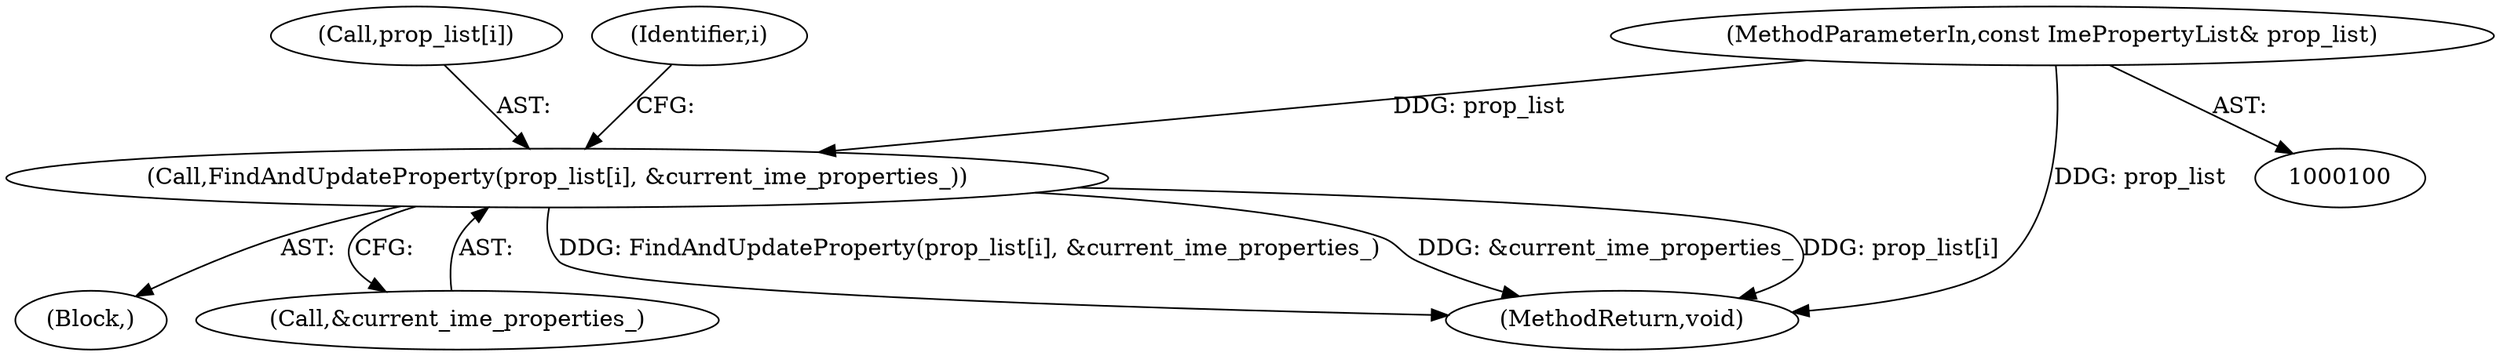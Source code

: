 digraph "0_Chrome_dc7b094a338c6c521f918f478e993f0f74bbea0d_33@array" {
"1000114" [label="(Call,FindAndUpdateProperty(prop_list[i], &current_ime_properties_))"];
"1000101" [label="(MethodParameterIn,const ImePropertyList& prop_list)"];
"1000113" [label="(Block,)"];
"1000115" [label="(Call,prop_list[i])"];
"1000114" [label="(Call,FindAndUpdateProperty(prop_list[i], &current_ime_properties_))"];
"1000112" [label="(Identifier,i)"];
"1000101" [label="(MethodParameterIn,const ImePropertyList& prop_list)"];
"1000118" [label="(Call,&current_ime_properties_)"];
"1000126" [label="(MethodReturn,void)"];
"1000114" -> "1000113"  [label="AST: "];
"1000114" -> "1000118"  [label="CFG: "];
"1000115" -> "1000114"  [label="AST: "];
"1000118" -> "1000114"  [label="AST: "];
"1000112" -> "1000114"  [label="CFG: "];
"1000114" -> "1000126"  [label="DDG: FindAndUpdateProperty(prop_list[i], &current_ime_properties_)"];
"1000114" -> "1000126"  [label="DDG: &current_ime_properties_"];
"1000114" -> "1000126"  [label="DDG: prop_list[i]"];
"1000101" -> "1000114"  [label="DDG: prop_list"];
"1000101" -> "1000100"  [label="AST: "];
"1000101" -> "1000126"  [label="DDG: prop_list"];
}
